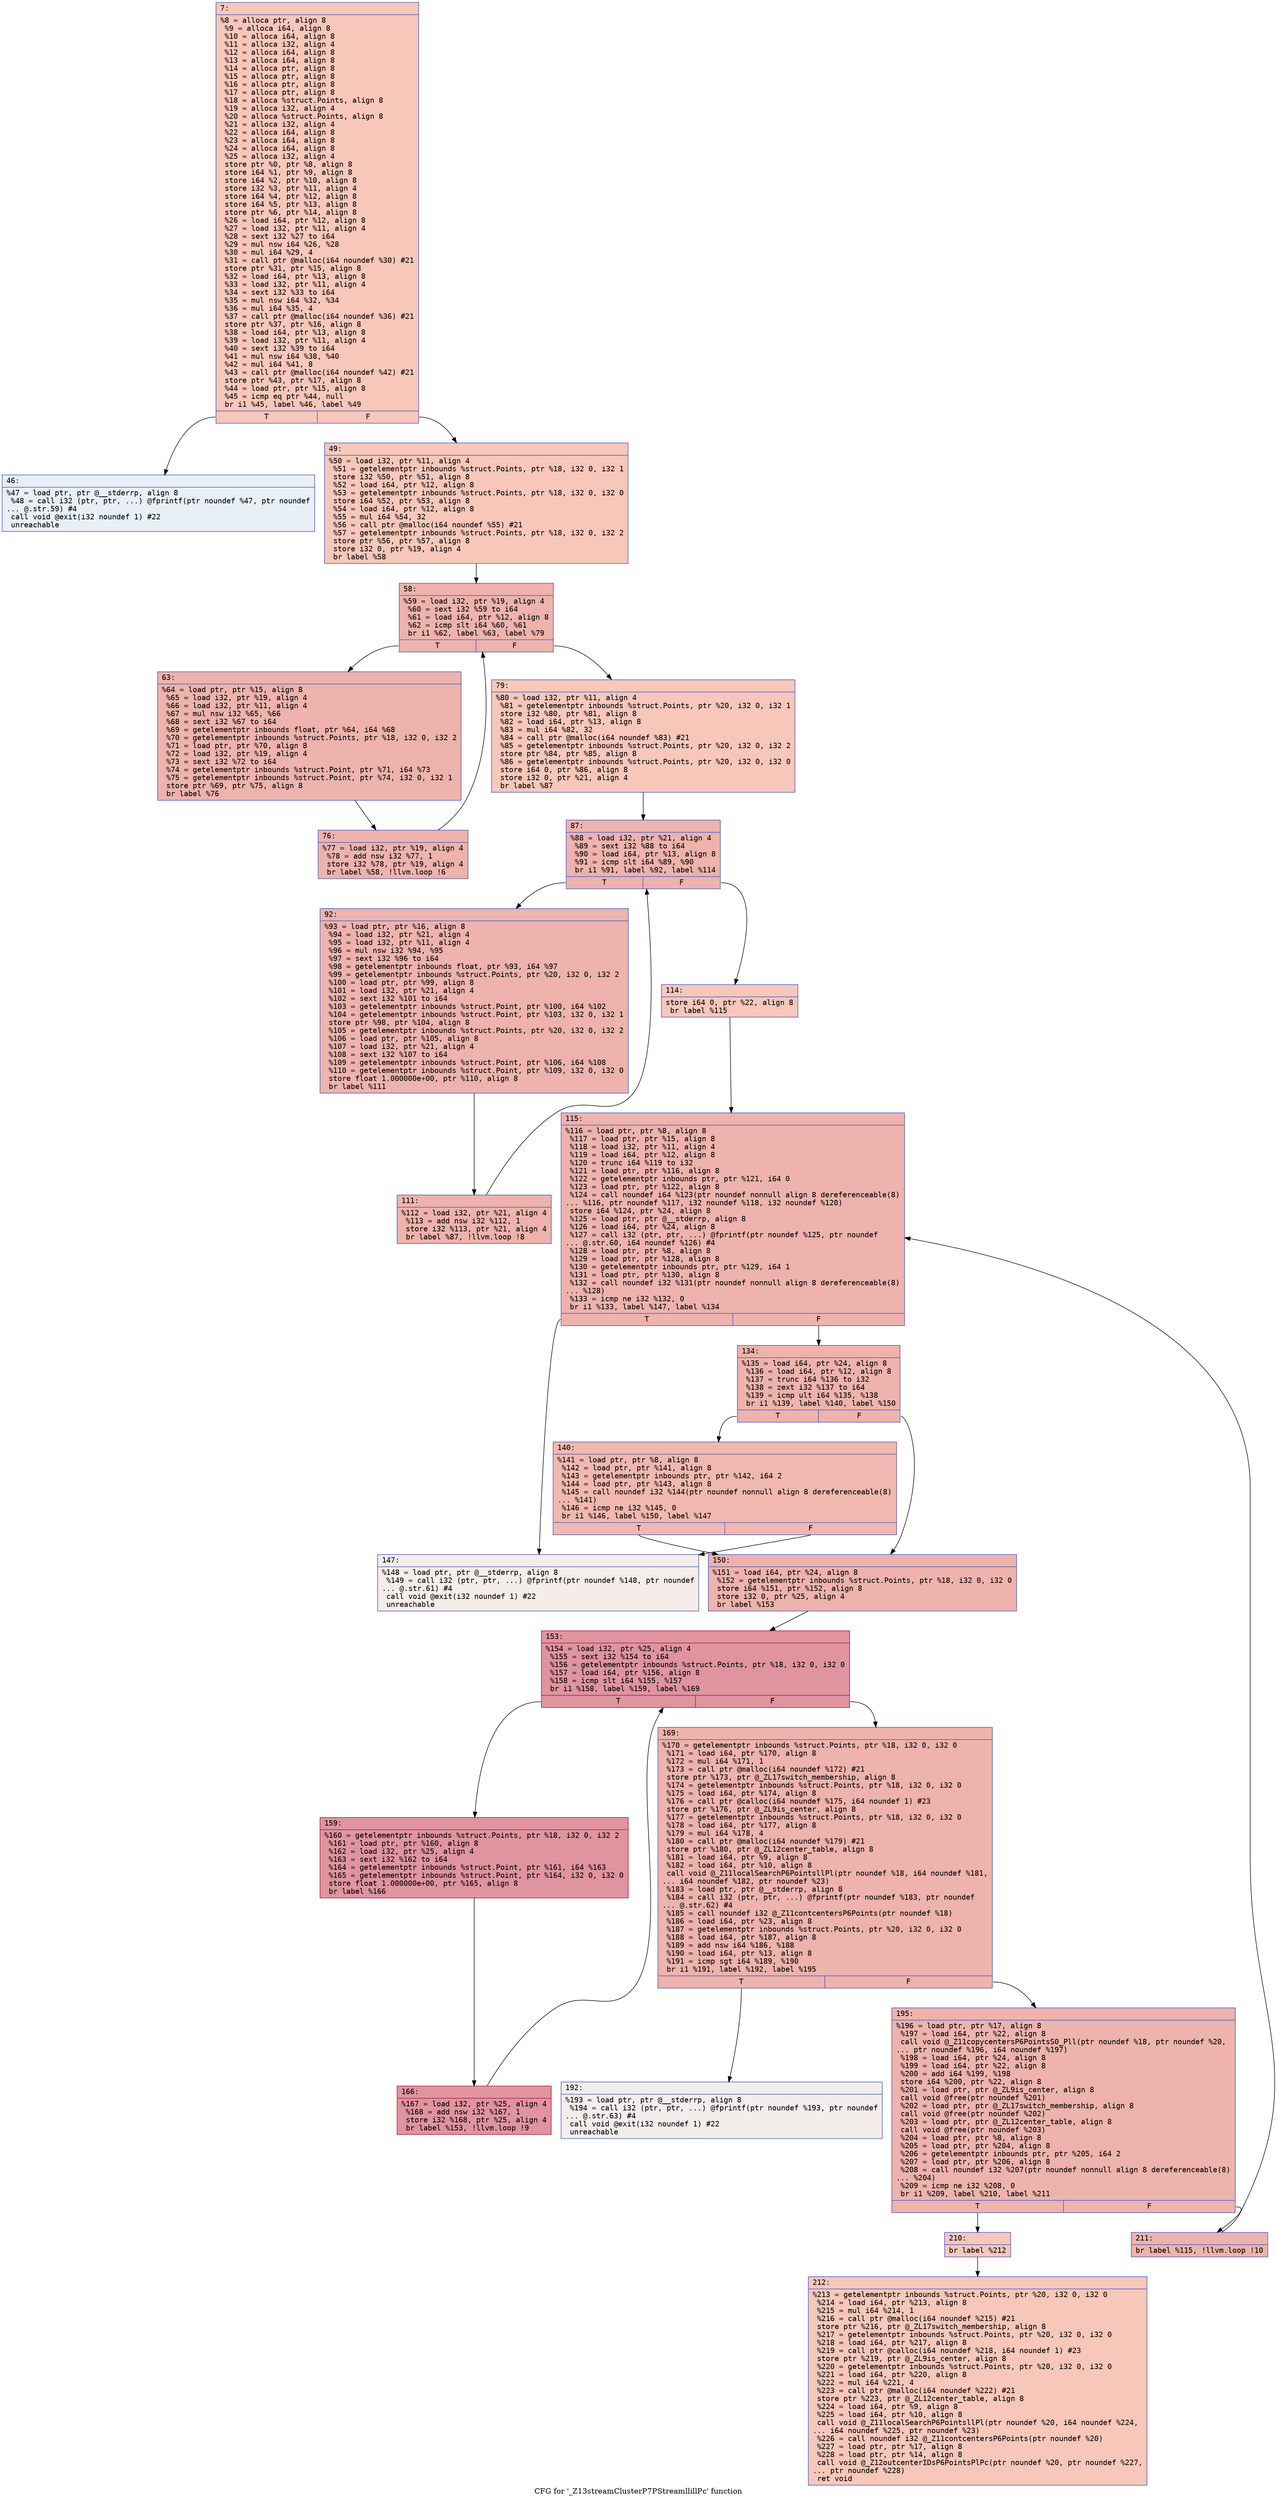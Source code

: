 digraph "CFG for '_Z13streamClusterP7PStreamllillPc' function" {
	label="CFG for '_Z13streamClusterP7PStreamllillPc' function";

	Node0x600000906e90 [shape=record,color="#3d50c3ff", style=filled, fillcolor="#ec7f6370" fontname="Courier",label="{7:\l|  %8 = alloca ptr, align 8\l  %9 = alloca i64, align 8\l  %10 = alloca i64, align 8\l  %11 = alloca i32, align 4\l  %12 = alloca i64, align 8\l  %13 = alloca i64, align 8\l  %14 = alloca ptr, align 8\l  %15 = alloca ptr, align 8\l  %16 = alloca ptr, align 8\l  %17 = alloca ptr, align 8\l  %18 = alloca %struct.Points, align 8\l  %19 = alloca i32, align 4\l  %20 = alloca %struct.Points, align 8\l  %21 = alloca i32, align 4\l  %22 = alloca i64, align 8\l  %23 = alloca i64, align 8\l  %24 = alloca i64, align 8\l  %25 = alloca i32, align 4\l  store ptr %0, ptr %8, align 8\l  store i64 %1, ptr %9, align 8\l  store i64 %2, ptr %10, align 8\l  store i32 %3, ptr %11, align 4\l  store i64 %4, ptr %12, align 8\l  store i64 %5, ptr %13, align 8\l  store ptr %6, ptr %14, align 8\l  %26 = load i64, ptr %12, align 8\l  %27 = load i32, ptr %11, align 4\l  %28 = sext i32 %27 to i64\l  %29 = mul nsw i64 %26, %28\l  %30 = mul i64 %29, 4\l  %31 = call ptr @malloc(i64 noundef %30) #21\l  store ptr %31, ptr %15, align 8\l  %32 = load i64, ptr %13, align 8\l  %33 = load i32, ptr %11, align 4\l  %34 = sext i32 %33 to i64\l  %35 = mul nsw i64 %32, %34\l  %36 = mul i64 %35, 4\l  %37 = call ptr @malloc(i64 noundef %36) #21\l  store ptr %37, ptr %16, align 8\l  %38 = load i64, ptr %13, align 8\l  %39 = load i32, ptr %11, align 4\l  %40 = sext i32 %39 to i64\l  %41 = mul nsw i64 %38, %40\l  %42 = mul i64 %41, 8\l  %43 = call ptr @malloc(i64 noundef %42) #21\l  store ptr %43, ptr %17, align 8\l  %44 = load ptr, ptr %15, align 8\l  %45 = icmp eq ptr %44, null\l  br i1 %45, label %46, label %49\l|{<s0>T|<s1>F}}"];
	Node0x600000906e90:s0 -> Node0x600000906ee0[tooltip="7 -> 46\nProbability 0.00%" ];
	Node0x600000906e90:s1 -> Node0x600000906f30[tooltip="7 -> 49\nProbability 100.00%" ];
	Node0x600000906ee0 [shape=record,color="#3d50c3ff", style=filled, fillcolor="#cedaeb70" fontname="Courier",label="{46:\l|  %47 = load ptr, ptr @__stderrp, align 8\l  %48 = call i32 (ptr, ptr, ...) @fprintf(ptr noundef %47, ptr noundef\l... @.str.59) #4\l  call void @exit(i32 noundef 1) #22\l  unreachable\l}"];
	Node0x600000906f30 [shape=record,color="#3d50c3ff", style=filled, fillcolor="#ec7f6370" fontname="Courier",label="{49:\l|  %50 = load i32, ptr %11, align 4\l  %51 = getelementptr inbounds %struct.Points, ptr %18, i32 0, i32 1\l  store i32 %50, ptr %51, align 8\l  %52 = load i64, ptr %12, align 8\l  %53 = getelementptr inbounds %struct.Points, ptr %18, i32 0, i32 0\l  store i64 %52, ptr %53, align 8\l  %54 = load i64, ptr %12, align 8\l  %55 = mul i64 %54, 32\l  %56 = call ptr @malloc(i64 noundef %55) #21\l  %57 = getelementptr inbounds %struct.Points, ptr %18, i32 0, i32 2\l  store ptr %56, ptr %57, align 8\l  store i32 0, ptr %19, align 4\l  br label %58\l}"];
	Node0x600000906f30 -> Node0x600000906f80[tooltip="49 -> 58\nProbability 100.00%" ];
	Node0x600000906f80 [shape=record,color="#3d50c3ff", style=filled, fillcolor="#d6524470" fontname="Courier",label="{58:\l|  %59 = load i32, ptr %19, align 4\l  %60 = sext i32 %59 to i64\l  %61 = load i64, ptr %12, align 8\l  %62 = icmp slt i64 %60, %61\l  br i1 %62, label %63, label %79\l|{<s0>T|<s1>F}}"];
	Node0x600000906f80:s0 -> Node0x600000906fd0[tooltip="58 -> 63\nProbability 96.88%" ];
	Node0x600000906f80:s1 -> Node0x600000907070[tooltip="58 -> 79\nProbability 3.12%" ];
	Node0x600000906fd0 [shape=record,color="#3d50c3ff", style=filled, fillcolor="#d6524470" fontname="Courier",label="{63:\l|  %64 = load ptr, ptr %15, align 8\l  %65 = load i32, ptr %19, align 4\l  %66 = load i32, ptr %11, align 4\l  %67 = mul nsw i32 %65, %66\l  %68 = sext i32 %67 to i64\l  %69 = getelementptr inbounds float, ptr %64, i64 %68\l  %70 = getelementptr inbounds %struct.Points, ptr %18, i32 0, i32 2\l  %71 = load ptr, ptr %70, align 8\l  %72 = load i32, ptr %19, align 4\l  %73 = sext i32 %72 to i64\l  %74 = getelementptr inbounds %struct.Point, ptr %71, i64 %73\l  %75 = getelementptr inbounds %struct.Point, ptr %74, i32 0, i32 1\l  store ptr %69, ptr %75, align 8\l  br label %76\l}"];
	Node0x600000906fd0 -> Node0x600000907020[tooltip="63 -> 76\nProbability 100.00%" ];
	Node0x600000907020 [shape=record,color="#3d50c3ff", style=filled, fillcolor="#d6524470" fontname="Courier",label="{76:\l|  %77 = load i32, ptr %19, align 4\l  %78 = add nsw i32 %77, 1\l  store i32 %78, ptr %19, align 4\l  br label %58, !llvm.loop !6\l}"];
	Node0x600000907020 -> Node0x600000906f80[tooltip="76 -> 58\nProbability 100.00%" ];
	Node0x600000907070 [shape=record,color="#3d50c3ff", style=filled, fillcolor="#ec7f6370" fontname="Courier",label="{79:\l|  %80 = load i32, ptr %11, align 4\l  %81 = getelementptr inbounds %struct.Points, ptr %20, i32 0, i32 1\l  store i32 %80, ptr %81, align 8\l  %82 = load i64, ptr %13, align 8\l  %83 = mul i64 %82, 32\l  %84 = call ptr @malloc(i64 noundef %83) #21\l  %85 = getelementptr inbounds %struct.Points, ptr %20, i32 0, i32 2\l  store ptr %84, ptr %85, align 8\l  %86 = getelementptr inbounds %struct.Points, ptr %20, i32 0, i32 0\l  store i64 0, ptr %86, align 8\l  store i32 0, ptr %21, align 4\l  br label %87\l}"];
	Node0x600000907070 -> Node0x6000009070c0[tooltip="79 -> 87\nProbability 100.00%" ];
	Node0x6000009070c0 [shape=record,color="#3d50c3ff", style=filled, fillcolor="#d6524470" fontname="Courier",label="{87:\l|  %88 = load i32, ptr %21, align 4\l  %89 = sext i32 %88 to i64\l  %90 = load i64, ptr %13, align 8\l  %91 = icmp slt i64 %89, %90\l  br i1 %91, label %92, label %114\l|{<s0>T|<s1>F}}"];
	Node0x6000009070c0:s0 -> Node0x600000907110[tooltip="87 -> 92\nProbability 96.88%" ];
	Node0x6000009070c0:s1 -> Node0x6000009071b0[tooltip="87 -> 114\nProbability 3.12%" ];
	Node0x600000907110 [shape=record,color="#3d50c3ff", style=filled, fillcolor="#d6524470" fontname="Courier",label="{92:\l|  %93 = load ptr, ptr %16, align 8\l  %94 = load i32, ptr %21, align 4\l  %95 = load i32, ptr %11, align 4\l  %96 = mul nsw i32 %94, %95\l  %97 = sext i32 %96 to i64\l  %98 = getelementptr inbounds float, ptr %93, i64 %97\l  %99 = getelementptr inbounds %struct.Points, ptr %20, i32 0, i32 2\l  %100 = load ptr, ptr %99, align 8\l  %101 = load i32, ptr %21, align 4\l  %102 = sext i32 %101 to i64\l  %103 = getelementptr inbounds %struct.Point, ptr %100, i64 %102\l  %104 = getelementptr inbounds %struct.Point, ptr %103, i32 0, i32 1\l  store ptr %98, ptr %104, align 8\l  %105 = getelementptr inbounds %struct.Points, ptr %20, i32 0, i32 2\l  %106 = load ptr, ptr %105, align 8\l  %107 = load i32, ptr %21, align 4\l  %108 = sext i32 %107 to i64\l  %109 = getelementptr inbounds %struct.Point, ptr %106, i64 %108\l  %110 = getelementptr inbounds %struct.Point, ptr %109, i32 0, i32 0\l  store float 1.000000e+00, ptr %110, align 8\l  br label %111\l}"];
	Node0x600000907110 -> Node0x600000907160[tooltip="92 -> 111\nProbability 100.00%" ];
	Node0x600000907160 [shape=record,color="#3d50c3ff", style=filled, fillcolor="#d6524470" fontname="Courier",label="{111:\l|  %112 = load i32, ptr %21, align 4\l  %113 = add nsw i32 %112, 1\l  store i32 %113, ptr %21, align 4\l  br label %87, !llvm.loop !8\l}"];
	Node0x600000907160 -> Node0x6000009070c0[tooltip="111 -> 87\nProbability 100.00%" ];
	Node0x6000009071b0 [shape=record,color="#3d50c3ff", style=filled, fillcolor="#ec7f6370" fontname="Courier",label="{114:\l|  store i64 0, ptr %22, align 8\l  br label %115\l}"];
	Node0x6000009071b0 -> Node0x600000907200[tooltip="114 -> 115\nProbability 100.00%" ];
	Node0x600000907200 [shape=record,color="#3d50c3ff", style=filled, fillcolor="#d6524470" fontname="Courier",label="{115:\l|  %116 = load ptr, ptr %8, align 8\l  %117 = load ptr, ptr %15, align 8\l  %118 = load i32, ptr %11, align 4\l  %119 = load i64, ptr %12, align 8\l  %120 = trunc i64 %119 to i32\l  %121 = load ptr, ptr %116, align 8\l  %122 = getelementptr inbounds ptr, ptr %121, i64 0\l  %123 = load ptr, ptr %122, align 8\l  %124 = call noundef i64 %123(ptr noundef nonnull align 8 dereferenceable(8)\l... %116, ptr noundef %117, i32 noundef %118, i32 noundef %120)\l  store i64 %124, ptr %24, align 8\l  %125 = load ptr, ptr @__stderrp, align 8\l  %126 = load i64, ptr %24, align 8\l  %127 = call i32 (ptr, ptr, ...) @fprintf(ptr noundef %125, ptr noundef\l... @.str.60, i64 noundef %126) #4\l  %128 = load ptr, ptr %8, align 8\l  %129 = load ptr, ptr %128, align 8\l  %130 = getelementptr inbounds ptr, ptr %129, i64 1\l  %131 = load ptr, ptr %130, align 8\l  %132 = call noundef i32 %131(ptr noundef nonnull align 8 dereferenceable(8)\l... %128)\l  %133 = icmp ne i32 %132, 0\l  br i1 %133, label %147, label %134\l|{<s0>T|<s1>F}}"];
	Node0x600000907200:s0 -> Node0x6000009072f0[tooltip="115 -> 147\nProbability 0.00%" ];
	Node0x600000907200:s1 -> Node0x600000907250[tooltip="115 -> 134\nProbability 100.00%" ];
	Node0x600000907250 [shape=record,color="#3d50c3ff", style=filled, fillcolor="#d6524470" fontname="Courier",label="{134:\l|  %135 = load i64, ptr %24, align 8\l  %136 = load i64, ptr %12, align 8\l  %137 = trunc i64 %136 to i32\l  %138 = zext i32 %137 to i64\l  %139 = icmp ult i64 %135, %138\l  br i1 %139, label %140, label %150\l|{<s0>T|<s1>F}}"];
	Node0x600000907250:s0 -> Node0x6000009072a0[tooltip="134 -> 140\nProbability 50.00%" ];
	Node0x600000907250:s1 -> Node0x600000907340[tooltip="134 -> 150\nProbability 50.00%" ];
	Node0x6000009072a0 [shape=record,color="#3d50c3ff", style=filled, fillcolor="#dc5d4a70" fontname="Courier",label="{140:\l|  %141 = load ptr, ptr %8, align 8\l  %142 = load ptr, ptr %141, align 8\l  %143 = getelementptr inbounds ptr, ptr %142, i64 2\l  %144 = load ptr, ptr %143, align 8\l  %145 = call noundef i32 %144(ptr noundef nonnull align 8 dereferenceable(8)\l... %141)\l  %146 = icmp ne i32 %145, 0\l  br i1 %146, label %150, label %147\l|{<s0>T|<s1>F}}"];
	Node0x6000009072a0:s0 -> Node0x600000907340[tooltip="140 -> 150\nProbability 100.00%" ];
	Node0x6000009072a0:s1 -> Node0x6000009072f0[tooltip="140 -> 147\nProbability 0.00%" ];
	Node0x6000009072f0 [shape=record,color="#3d50c3ff", style=filled, fillcolor="#e8d6cc70" fontname="Courier",label="{147:\l|  %148 = load ptr, ptr @__stderrp, align 8\l  %149 = call i32 (ptr, ptr, ...) @fprintf(ptr noundef %148, ptr noundef\l... @.str.61) #4\l  call void @exit(i32 noundef 1) #22\l  unreachable\l}"];
	Node0x600000907340 [shape=record,color="#3d50c3ff", style=filled, fillcolor="#d6524470" fontname="Courier",label="{150:\l|  %151 = load i64, ptr %24, align 8\l  %152 = getelementptr inbounds %struct.Points, ptr %18, i32 0, i32 0\l  store i64 %151, ptr %152, align 8\l  store i32 0, ptr %25, align 4\l  br label %153\l}"];
	Node0x600000907340 -> Node0x600000907390[tooltip="150 -> 153\nProbability 100.00%" ];
	Node0x600000907390 [shape=record,color="#b70d28ff", style=filled, fillcolor="#b70d2870" fontname="Courier",label="{153:\l|  %154 = load i32, ptr %25, align 4\l  %155 = sext i32 %154 to i64\l  %156 = getelementptr inbounds %struct.Points, ptr %18, i32 0, i32 0\l  %157 = load i64, ptr %156, align 8\l  %158 = icmp slt i64 %155, %157\l  br i1 %158, label %159, label %169\l|{<s0>T|<s1>F}}"];
	Node0x600000907390:s0 -> Node0x6000009073e0[tooltip="153 -> 159\nProbability 96.88%" ];
	Node0x600000907390:s1 -> Node0x600000907480[tooltip="153 -> 169\nProbability 3.12%" ];
	Node0x6000009073e0 [shape=record,color="#b70d28ff", style=filled, fillcolor="#b70d2870" fontname="Courier",label="{159:\l|  %160 = getelementptr inbounds %struct.Points, ptr %18, i32 0, i32 2\l  %161 = load ptr, ptr %160, align 8\l  %162 = load i32, ptr %25, align 4\l  %163 = sext i32 %162 to i64\l  %164 = getelementptr inbounds %struct.Point, ptr %161, i64 %163\l  %165 = getelementptr inbounds %struct.Point, ptr %164, i32 0, i32 0\l  store float 1.000000e+00, ptr %165, align 8\l  br label %166\l}"];
	Node0x6000009073e0 -> Node0x600000907430[tooltip="159 -> 166\nProbability 100.00%" ];
	Node0x600000907430 [shape=record,color="#b70d28ff", style=filled, fillcolor="#b70d2870" fontname="Courier",label="{166:\l|  %167 = load i32, ptr %25, align 4\l  %168 = add nsw i32 %167, 1\l  store i32 %168, ptr %25, align 4\l  br label %153, !llvm.loop !9\l}"];
	Node0x600000907430 -> Node0x600000907390[tooltip="166 -> 153\nProbability 100.00%" ];
	Node0x600000907480 [shape=record,color="#3d50c3ff", style=filled, fillcolor="#d6524470" fontname="Courier",label="{169:\l|  %170 = getelementptr inbounds %struct.Points, ptr %18, i32 0, i32 0\l  %171 = load i64, ptr %170, align 8\l  %172 = mul i64 %171, 1\l  %173 = call ptr @malloc(i64 noundef %172) #21\l  store ptr %173, ptr @_ZL17switch_membership, align 8\l  %174 = getelementptr inbounds %struct.Points, ptr %18, i32 0, i32 0\l  %175 = load i64, ptr %174, align 8\l  %176 = call ptr @calloc(i64 noundef %175, i64 noundef 1) #23\l  store ptr %176, ptr @_ZL9is_center, align 8\l  %177 = getelementptr inbounds %struct.Points, ptr %18, i32 0, i32 0\l  %178 = load i64, ptr %177, align 8\l  %179 = mul i64 %178, 4\l  %180 = call ptr @malloc(i64 noundef %179) #21\l  store ptr %180, ptr @_ZL12center_table, align 8\l  %181 = load i64, ptr %9, align 8\l  %182 = load i64, ptr %10, align 8\l  call void @_Z11localSearchP6PointsllPl(ptr noundef %18, i64 noundef %181,\l... i64 noundef %182, ptr noundef %23)\l  %183 = load ptr, ptr @__stderrp, align 8\l  %184 = call i32 (ptr, ptr, ...) @fprintf(ptr noundef %183, ptr noundef\l... @.str.62) #4\l  %185 = call noundef i32 @_Z11contcentersP6Points(ptr noundef %18)\l  %186 = load i64, ptr %23, align 8\l  %187 = getelementptr inbounds %struct.Points, ptr %20, i32 0, i32 0\l  %188 = load i64, ptr %187, align 8\l  %189 = add nsw i64 %186, %188\l  %190 = load i64, ptr %13, align 8\l  %191 = icmp sgt i64 %189, %190\l  br i1 %191, label %192, label %195\l|{<s0>T|<s1>F}}"];
	Node0x600000907480:s0 -> Node0x6000009074d0[tooltip="169 -> 192\nProbability 0.00%" ];
	Node0x600000907480:s1 -> Node0x600000907520[tooltip="169 -> 195\nProbability 100.00%" ];
	Node0x6000009074d0 [shape=record,color="#3d50c3ff", style=filled, fillcolor="#e5d8d170" fontname="Courier",label="{192:\l|  %193 = load ptr, ptr @__stderrp, align 8\l  %194 = call i32 (ptr, ptr, ...) @fprintf(ptr noundef %193, ptr noundef\l... @.str.63) #4\l  call void @exit(i32 noundef 1) #22\l  unreachable\l}"];
	Node0x600000907520 [shape=record,color="#3d50c3ff", style=filled, fillcolor="#d6524470" fontname="Courier",label="{195:\l|  %196 = load ptr, ptr %17, align 8\l  %197 = load i64, ptr %22, align 8\l  call void @_Z11copycentersP6PointsS0_Pll(ptr noundef %18, ptr noundef %20,\l... ptr noundef %196, i64 noundef %197)\l  %198 = load i64, ptr %24, align 8\l  %199 = load i64, ptr %22, align 8\l  %200 = add i64 %199, %198\l  store i64 %200, ptr %22, align 8\l  %201 = load ptr, ptr @_ZL9is_center, align 8\l  call void @free(ptr noundef %201)\l  %202 = load ptr, ptr @_ZL17switch_membership, align 8\l  call void @free(ptr noundef %202)\l  %203 = load ptr, ptr @_ZL12center_table, align 8\l  call void @free(ptr noundef %203)\l  %204 = load ptr, ptr %8, align 8\l  %205 = load ptr, ptr %204, align 8\l  %206 = getelementptr inbounds ptr, ptr %205, i64 2\l  %207 = load ptr, ptr %206, align 8\l  %208 = call noundef i32 %207(ptr noundef nonnull align 8 dereferenceable(8)\l... %204)\l  %209 = icmp ne i32 %208, 0\l  br i1 %209, label %210, label %211\l|{<s0>T|<s1>F}}"];
	Node0x600000907520:s0 -> Node0x600000907570[tooltip="195 -> 210\nProbability 3.12%" ];
	Node0x600000907520:s1 -> Node0x6000009075c0[tooltip="195 -> 211\nProbability 96.88%" ];
	Node0x600000907570 [shape=record,color="#3d50c3ff", style=filled, fillcolor="#ec7f6370" fontname="Courier",label="{210:\l|  br label %212\l}"];
	Node0x600000907570 -> Node0x600000907610[tooltip="210 -> 212\nProbability 100.00%" ];
	Node0x6000009075c0 [shape=record,color="#3d50c3ff", style=filled, fillcolor="#d6524470" fontname="Courier",label="{211:\l|  br label %115, !llvm.loop !10\l}"];
	Node0x6000009075c0 -> Node0x600000907200[tooltip="211 -> 115\nProbability 100.00%" ];
	Node0x600000907610 [shape=record,color="#3d50c3ff", style=filled, fillcolor="#ec7f6370" fontname="Courier",label="{212:\l|  %213 = getelementptr inbounds %struct.Points, ptr %20, i32 0, i32 0\l  %214 = load i64, ptr %213, align 8\l  %215 = mul i64 %214, 1\l  %216 = call ptr @malloc(i64 noundef %215) #21\l  store ptr %216, ptr @_ZL17switch_membership, align 8\l  %217 = getelementptr inbounds %struct.Points, ptr %20, i32 0, i32 0\l  %218 = load i64, ptr %217, align 8\l  %219 = call ptr @calloc(i64 noundef %218, i64 noundef 1) #23\l  store ptr %219, ptr @_ZL9is_center, align 8\l  %220 = getelementptr inbounds %struct.Points, ptr %20, i32 0, i32 0\l  %221 = load i64, ptr %220, align 8\l  %222 = mul i64 %221, 4\l  %223 = call ptr @malloc(i64 noundef %222) #21\l  store ptr %223, ptr @_ZL12center_table, align 8\l  %224 = load i64, ptr %9, align 8\l  %225 = load i64, ptr %10, align 8\l  call void @_Z11localSearchP6PointsllPl(ptr noundef %20, i64 noundef %224,\l... i64 noundef %225, ptr noundef %23)\l  %226 = call noundef i32 @_Z11contcentersP6Points(ptr noundef %20)\l  %227 = load ptr, ptr %17, align 8\l  %228 = load ptr, ptr %14, align 8\l  call void @_Z12outcenterIDsP6PointsPlPc(ptr noundef %20, ptr noundef %227,\l... ptr noundef %228)\l  ret void\l}"];
}
